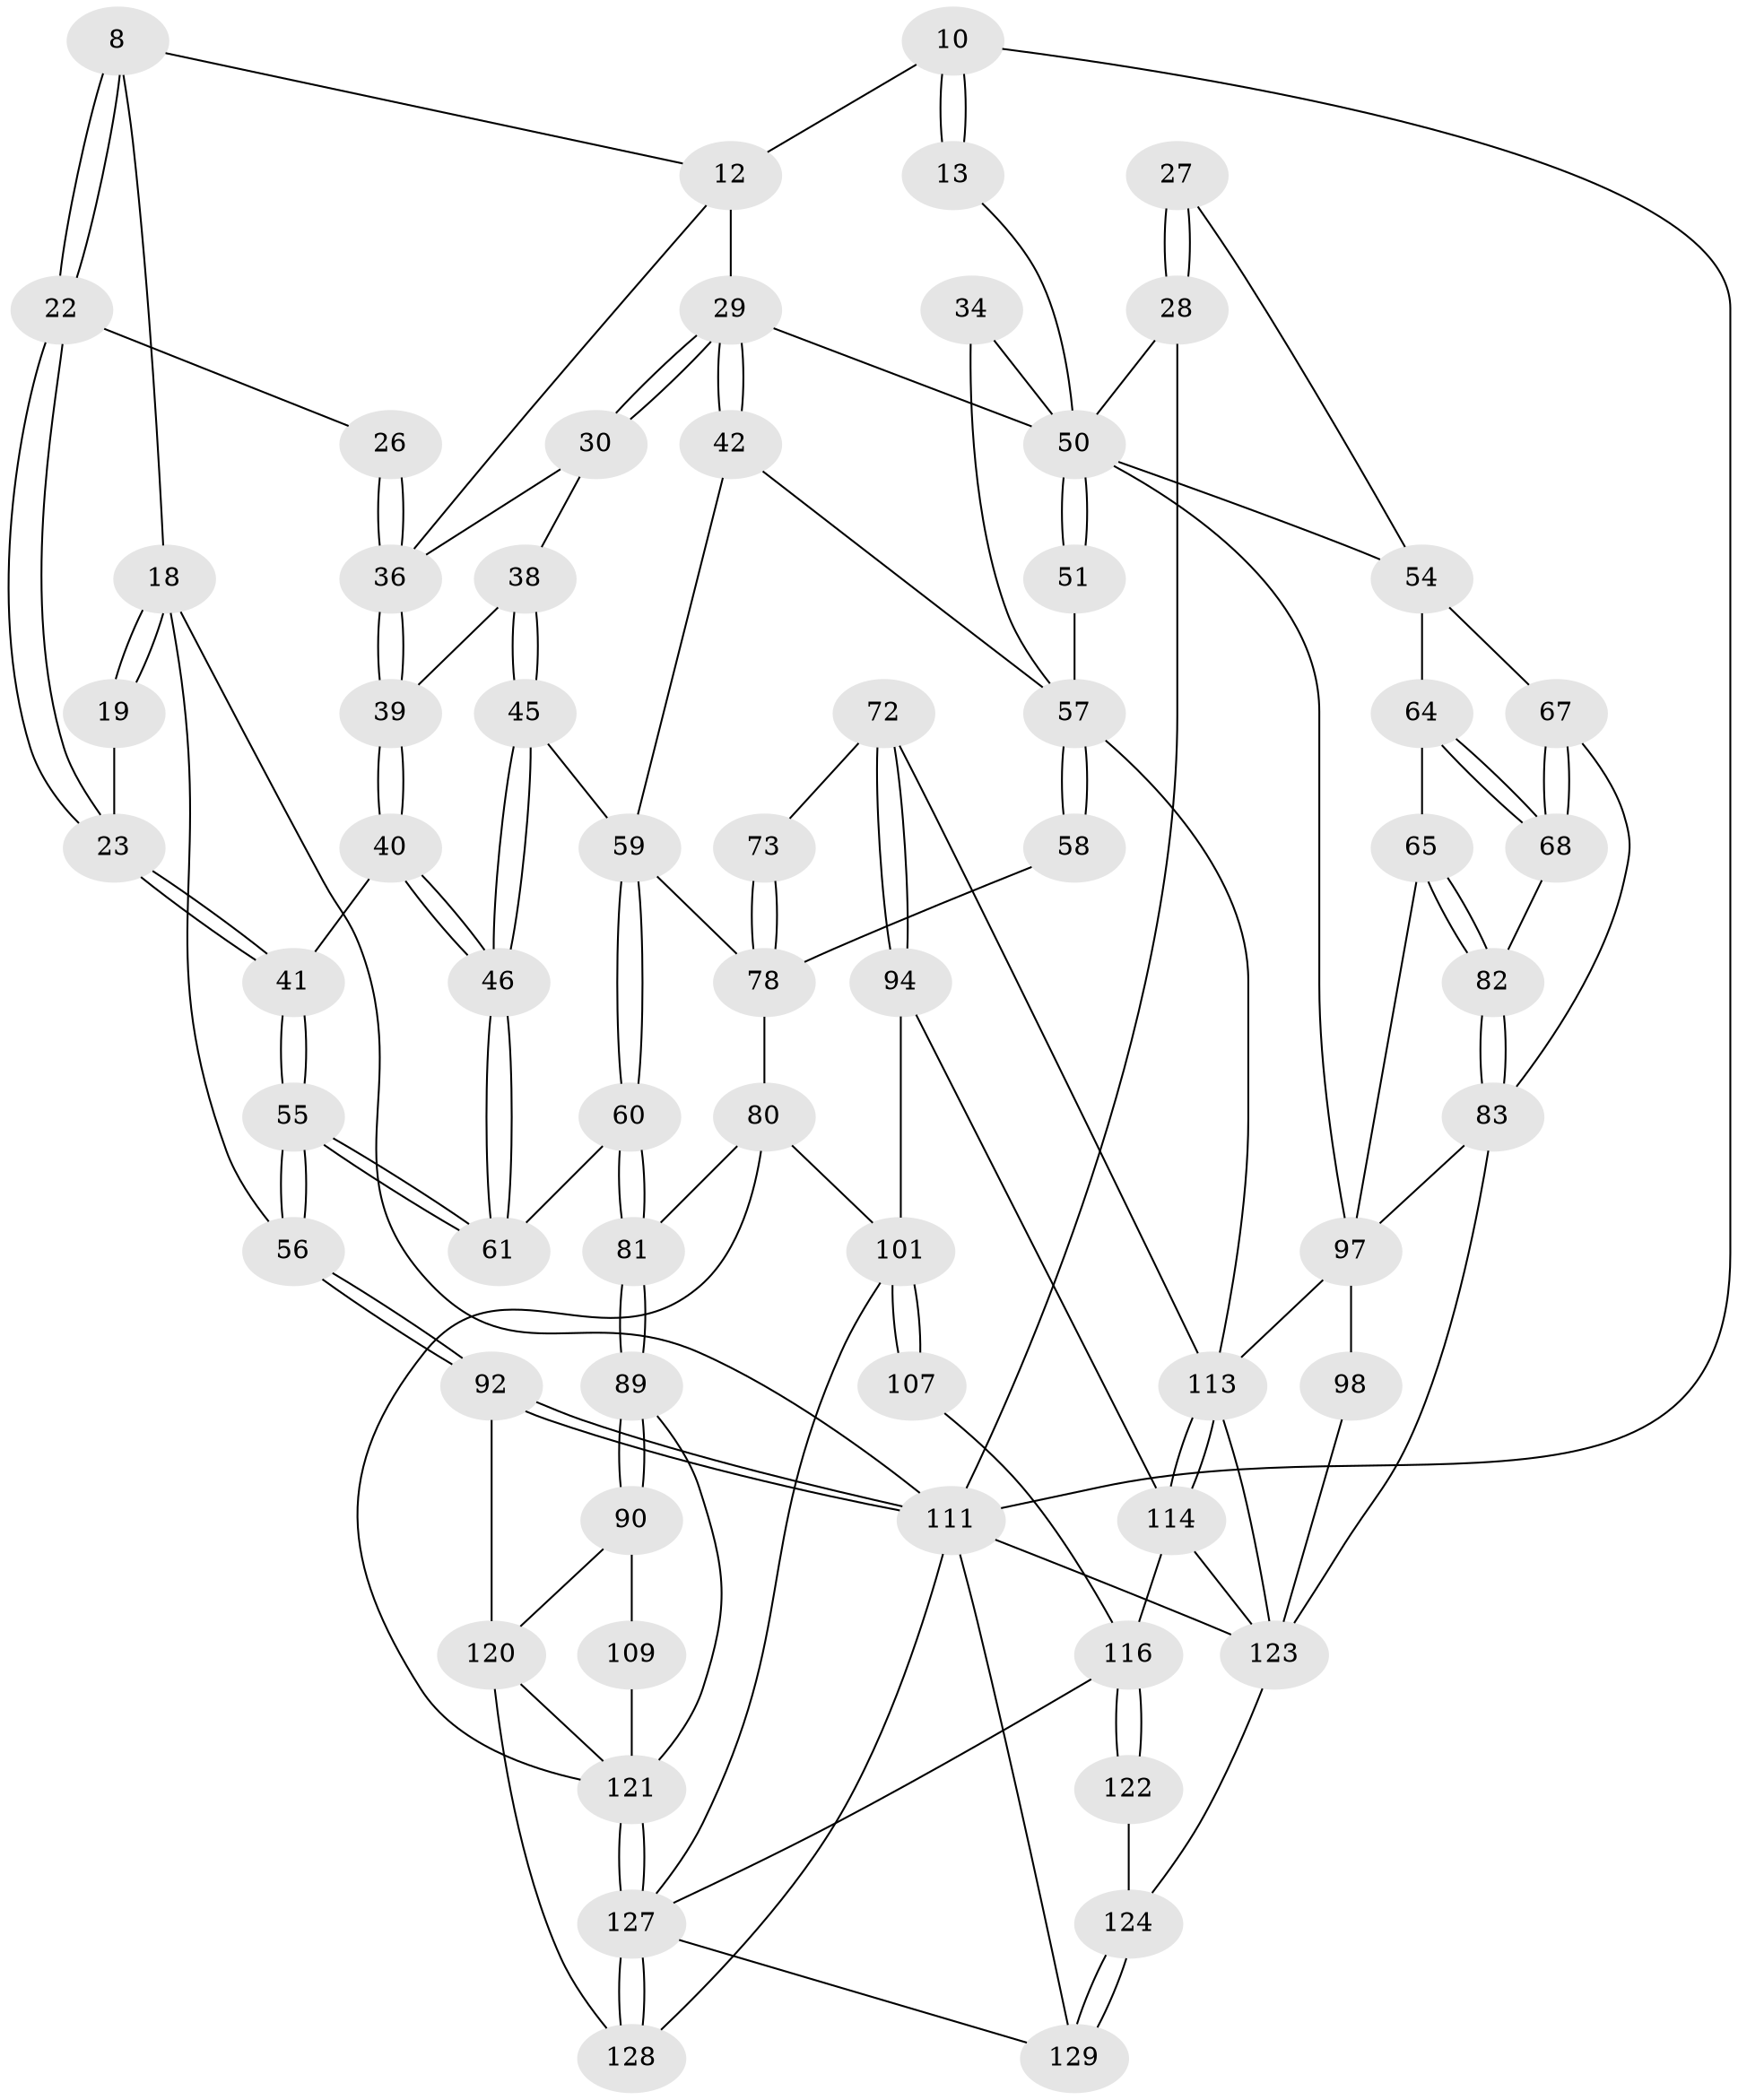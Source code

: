 // original degree distribution, {3: 0.015503875968992248, 4: 0.27906976744186046, 6: 0.2558139534883721, 5: 0.4496124031007752}
// Generated by graph-tools (version 1.1) at 2025/02/03/09/25 05:02:02]
// undirected, 64 vertices, 145 edges
graph export_dot {
graph [start="1"]
  node [color=gray90,style=filled];
  8 [pos="+0.1495784691743085+0.1142038708048085"];
  10 [pos="+0.5178113327283966+0.08350194581458158",super="+2+3"];
  12 [pos="+0.322470827786156+0.10290982869611007",super="+11+7"];
  13 [pos="+0.7252901823792082+0.02009476537291429"];
  18 [pos="+0+0.21668751795150984",super="+9"];
  19 [pos="+0+0.20412784486597815"];
  22 [pos="+0.10225198487755281+0.21158846497935432"];
  23 [pos="+0+0.21481062793720282"];
  26 [pos="+0.11220675729203541+0.21924267549538518"];
  27 [pos="+1+0.17973611611996773"];
  28 [pos="+1+0.19567915254150922",super="+15+24"];
  29 [pos="+0.3825433201289719+0.2704066485854974",super="+21"];
  30 [pos="+0.31588338851650893+0.19286444651903423"];
  34 [pos="+0.593749633001633+0.25300796231904216"];
  36 [pos="+0.12491339780682666+0.2337527385174373",super="+31+25"];
  38 [pos="+0.24211821144775228+0.2724868319664019",super="+37"];
  39 [pos="+0.14543321876990473+0.2638433780146743"];
  40 [pos="+0.14200390649988415+0.37097722229176405"];
  41 [pos="+0.0839152090490388+0.3714135672641357"];
  42 [pos="+0.41376113248242+0.346500270306459"];
  45 [pos="+0.2221897788445122+0.3655879244936504",super="+44"];
  46 [pos="+0.16967769543664707+0.3994076871988262"];
  50 [pos="+0.8049451699765372+0.4319533393636852",super="+49+35+33"];
  51 [pos="+0.7791019480850956+0.3813619509431398"];
  54 [pos="+1+0.40809772979170245",super="+53"];
  55 [pos="+0+0.5581785146073046"];
  56 [pos="+0+0.5818429313321334"];
  57 [pos="+0.5564424390732751+0.49296296056958916",super="+52+48"];
  58 [pos="+0.554079598195795+0.4920687719676946"];
  59 [pos="+0.3748562728437589+0.48016669959073244",super="+43"];
  60 [pos="+0.25883544476069564+0.5645223601722423"];
  61 [pos="+0.18897353498003+0.518503809902177"];
  64 [pos="+0.9546388340849744+0.44120075245708446"];
  65 [pos="+0.8235847002841594+0.47891618993972024"];
  67 [pos="+1+0.5349703814497766"];
  68 [pos="+1+0.5246196556251113"];
  72 [pos="+0.5258916716018289+0.661494464951704"];
  73 [pos="+0.5070314426563916+0.6677962302194952"];
  78 [pos="+0.4867681824950364+0.6798271745661596",super="+63+62"];
  80 [pos="+0.41068531964151506+0.7213818518904893",super="+79"];
  81 [pos="+0.2593921052740198+0.5743085812309742"];
  82 [pos="+0.8684508355123273+0.5198323274494471"];
  83 [pos="+0.9216469601091551+0.6556851063592264",super="+77"];
  89 [pos="+0.1769085542177884+0.7368666030235796"];
  90 [pos="+0.10189061340087437+0.7874504848559326"];
  92 [pos="+0+0.6980550244360881"];
  94 [pos="+0.6258859574017317+0.7844635091824871"];
  97 [pos="+0.8996976121309623+0.7511162432093444",super="+86"];
  98 [pos="+0.8673692454722086+0.8366406537404957"];
  101 [pos="+0.4830824095592356+0.8759426736945403",super="+96+95"];
  107 [pos="+0.569667973575044+0.8799800348682318"];
  109 [pos="+0.23162338379863318+0.8901142524662216",super="+108"];
  111 [pos="+0+1",super="+74"];
  113 [pos="+0.8559699968385034+0.9145497341870649",super="+87+88"];
  114 [pos="+0.7535408990823373+0.9026131491767773",super="+104"];
  116 [pos="+0.5548021814726979+1",super="+106+105"];
  120 [pos="+0.08057543383906651+0.8140024040786032",super="+91+119"];
  121 [pos="+0.3084030232105949+1",super="+110+103+118+100"];
  122 [pos="+0.6557261470419605+0.9440085149385267"];
  123 [pos="+0.7264880258179828+0.9470501331714147",super="+115"];
  124 [pos="+0.6951907550747843+0.9681250603143442"];
  127 [pos="+0.2747953095222229+1",super="+126"];
  128 [pos="+0.17169079073772667+1",super="+125"];
  129 [pos="+0.7369223664566548+1"];
  8 -- 22;
  8 -- 22;
  8 -- 18;
  8 -- 12;
  10 -- 13 [weight=2];
  10 -- 13;
  10 -- 111;
  10 -- 12 [weight=2];
  12 -- 36;
  12 -- 29;
  13 -- 50;
  18 -- 19 [weight=2];
  18 -- 19;
  18 -- 56;
  18 -- 111 [weight=2];
  19 -- 23;
  22 -- 23;
  22 -- 23;
  22 -- 26;
  23 -- 41;
  23 -- 41;
  26 -- 36 [weight=2];
  26 -- 36;
  27 -- 28 [weight=2];
  27 -- 28;
  27 -- 54;
  28 -- 111 [weight=2];
  28 -- 50 [weight=2];
  29 -- 30;
  29 -- 30;
  29 -- 42;
  29 -- 42;
  29 -- 50;
  30 -- 36;
  30 -- 38;
  34 -- 50 [weight=2];
  34 -- 57;
  36 -- 39;
  36 -- 39;
  38 -- 39;
  38 -- 45 [weight=2];
  38 -- 45;
  39 -- 40;
  39 -- 40;
  40 -- 41;
  40 -- 46;
  40 -- 46;
  41 -- 55;
  41 -- 55;
  42 -- 59;
  42 -- 57;
  45 -- 46;
  45 -- 46;
  45 -- 59;
  46 -- 61;
  46 -- 61;
  50 -- 51 [weight=2];
  50 -- 51;
  50 -- 54;
  50 -- 97;
  51 -- 57;
  54 -- 64;
  54 -- 67;
  55 -- 56;
  55 -- 56;
  55 -- 61;
  55 -- 61;
  56 -- 92;
  56 -- 92;
  57 -- 58 [weight=2];
  57 -- 58;
  57 -- 113;
  58 -- 78;
  59 -- 60;
  59 -- 60;
  59 -- 78;
  60 -- 61;
  60 -- 81;
  60 -- 81;
  64 -- 65;
  64 -- 68;
  64 -- 68;
  65 -- 82;
  65 -- 82;
  65 -- 97;
  67 -- 68;
  67 -- 68;
  67 -- 83;
  68 -- 82;
  72 -- 73;
  72 -- 94;
  72 -- 94;
  72 -- 113;
  73 -- 78 [weight=2];
  73 -- 78;
  78 -- 80;
  80 -- 81;
  80 -- 101;
  80 -- 121;
  81 -- 89;
  81 -- 89;
  82 -- 83;
  82 -- 83;
  83 -- 97 [weight=2];
  83 -- 123;
  89 -- 90;
  89 -- 90;
  89 -- 121;
  90 -- 109;
  90 -- 120;
  92 -- 111;
  92 -- 111;
  92 -- 120;
  94 -- 101;
  94 -- 114;
  97 -- 98 [weight=2];
  97 -- 113 [weight=2];
  98 -- 123;
  101 -- 107 [weight=2];
  101 -- 107;
  101 -- 127;
  107 -- 116;
  109 -- 121 [weight=3];
  111 -- 129;
  111 -- 123;
  111 -- 128;
  113 -- 114 [weight=2];
  113 -- 114;
  113 -- 123;
  114 -- 123;
  114 -- 116;
  116 -- 122 [weight=2];
  116 -- 122;
  116 -- 127;
  120 -- 128 [weight=2];
  120 -- 121;
  121 -- 127 [weight=2];
  121 -- 127;
  122 -- 124;
  123 -- 124;
  124 -- 129;
  124 -- 129;
  127 -- 128;
  127 -- 128;
  127 -- 129;
}
